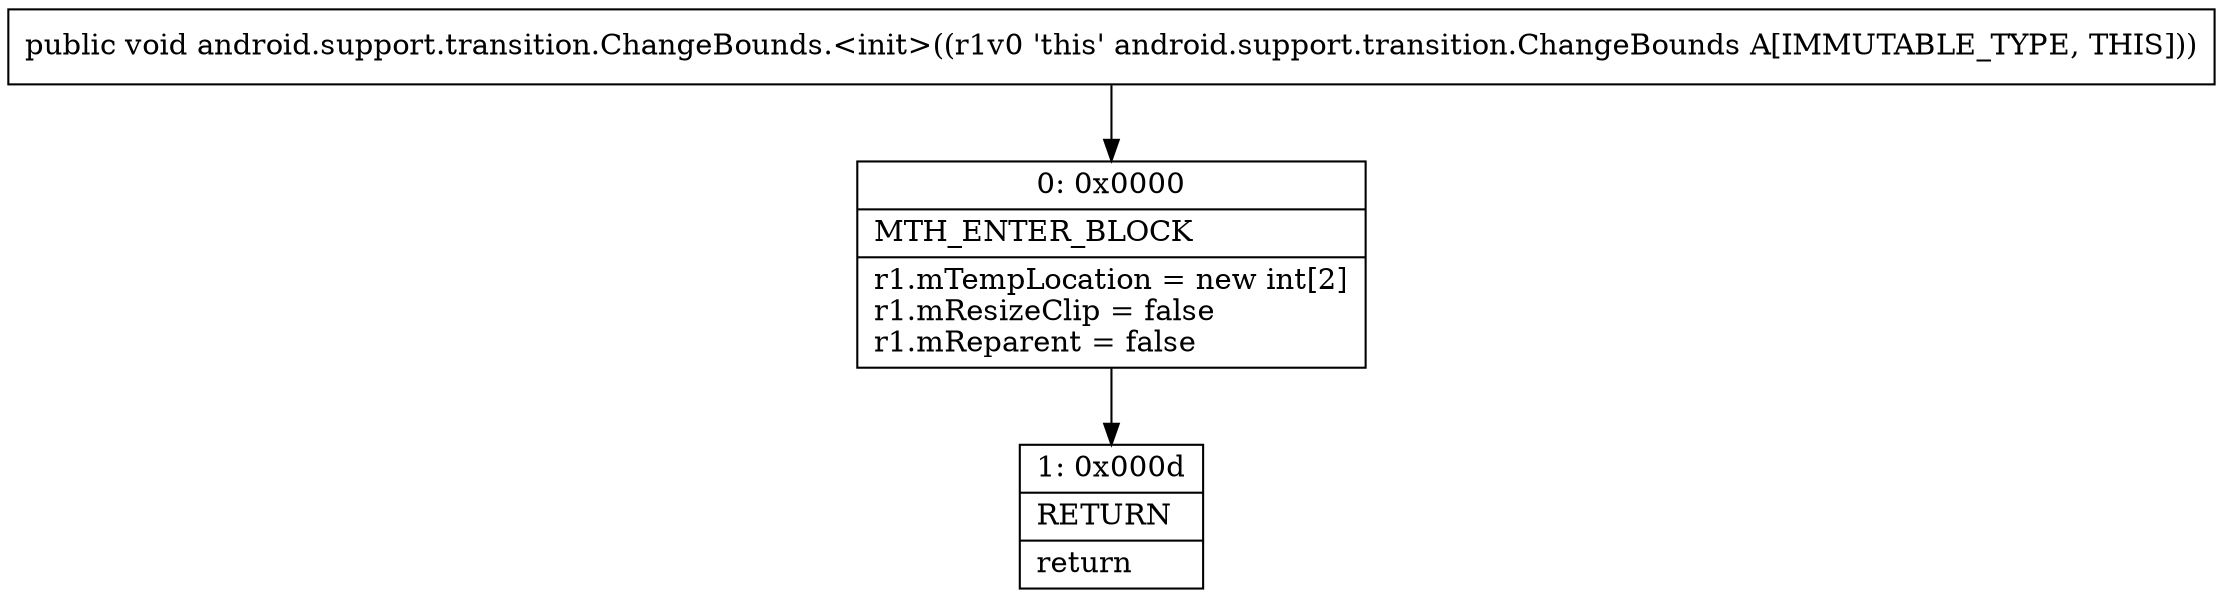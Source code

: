digraph "CFG forandroid.support.transition.ChangeBounds.\<init\>()V" {
Node_0 [shape=record,label="{0\:\ 0x0000|MTH_ENTER_BLOCK\l|r1.mTempLocation = new int[2]\lr1.mResizeClip = false\lr1.mReparent = false\l}"];
Node_1 [shape=record,label="{1\:\ 0x000d|RETURN\l|return\l}"];
MethodNode[shape=record,label="{public void android.support.transition.ChangeBounds.\<init\>((r1v0 'this' android.support.transition.ChangeBounds A[IMMUTABLE_TYPE, THIS])) }"];
MethodNode -> Node_0;
Node_0 -> Node_1;
}

